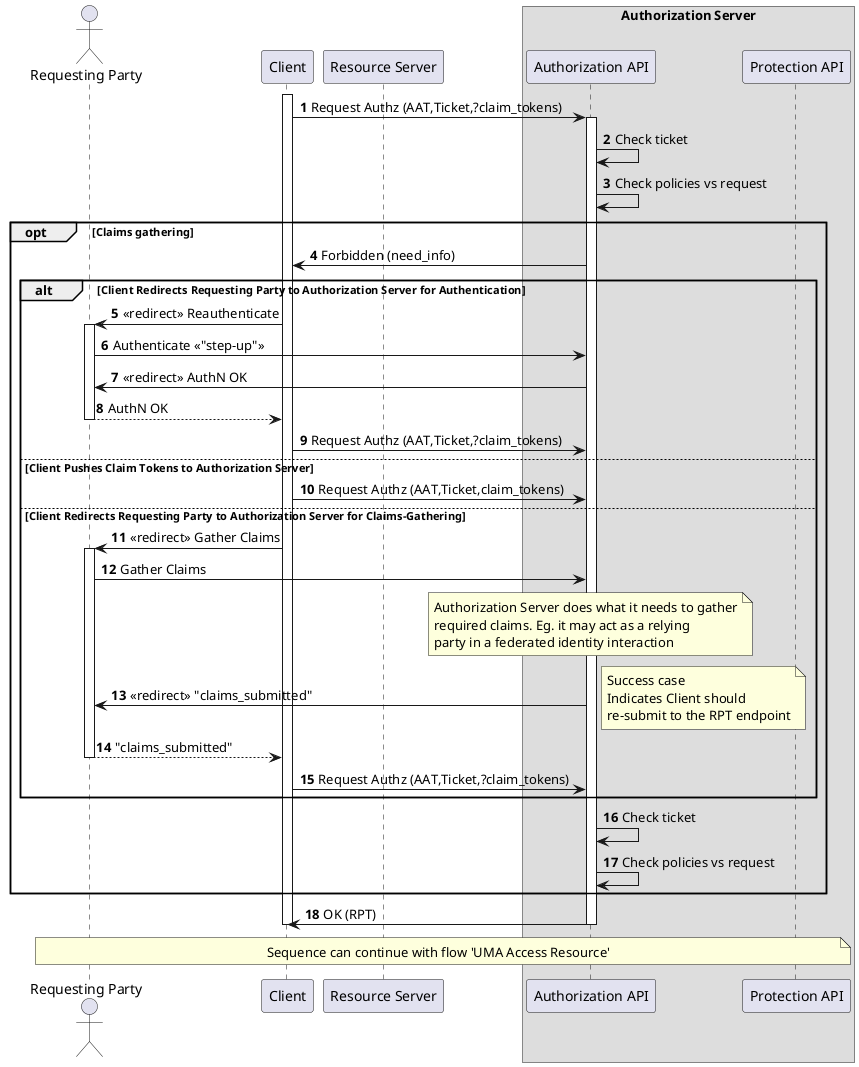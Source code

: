 @startuml "UMA Client Request Authorization"
autonumber
actor "Requesting Party" as RqP
participant Client
participant "Resource Server" as RS
box "Authorization Server"
participant "Authorization API" as AuthzAPI
participant "Protection API" as ProtAPI
end box

activate Client

Client -> AuthzAPI : Request Authz (AAT,Ticket,?claim_tokens)
activate AuthzAPI
AuthzAPI -> AuthzAPI : Check ticket
AuthzAPI -> AuthzAPI : Check policies vs request

opt Claims gathering
  AuthzAPI -> Client : Forbidden (need_info)

  alt Client Redirects Requesting Party to Authorization Server for Authentication
    Client -> RqP : <<redirect>> Reauthenticate
    activate RqP
    RqP -> AuthzAPI : Authenticate <<"step-up">>
    AuthzAPI -> RqP : <<redirect>> AuthN OK
    return AuthN OK
    Client -> AuthzAPI : Request Authz (AAT,Ticket,?claim_tokens)

  else Client Pushes Claim Tokens to Authorization Server
    Client -> AuthzAPI : Request Authz (AAT,Ticket,claim_tokens)

  else Client Redirects Requesting Party to Authorization Server for Claims-Gathering
    Client -> RqP : <<redirect>> Gather Claims
    activate RqP
    RqP -> AuthzAPI : Gather Claims
    note over AuthzAPI
      Authorization Server does what it needs to gather
      required claims. Eg. it may act as a relying
      party in a federated identity interaction
    end note
    AuthzAPI -> RqP : <<redirect>> "claims_submitted"
    note right
      Success case
      Indicates Client should
      re-submit to the RPT endpoint
    end note
    return "claims_submitted"
    Client -> AuthzAPI : Request Authz (AAT,Ticket,?claim_tokens)
  end

  AuthzAPI -> AuthzAPI : Check ticket
  AuthzAPI -> AuthzAPI : Check policies vs request
end

AuthzAPI -> Client : OK (RPT)
deactivate AuthzAPI
deactivate Client

note over RqP, ProtAPI
  Sequence can continue with flow 'UMA Access Resource'
end note

@enduml